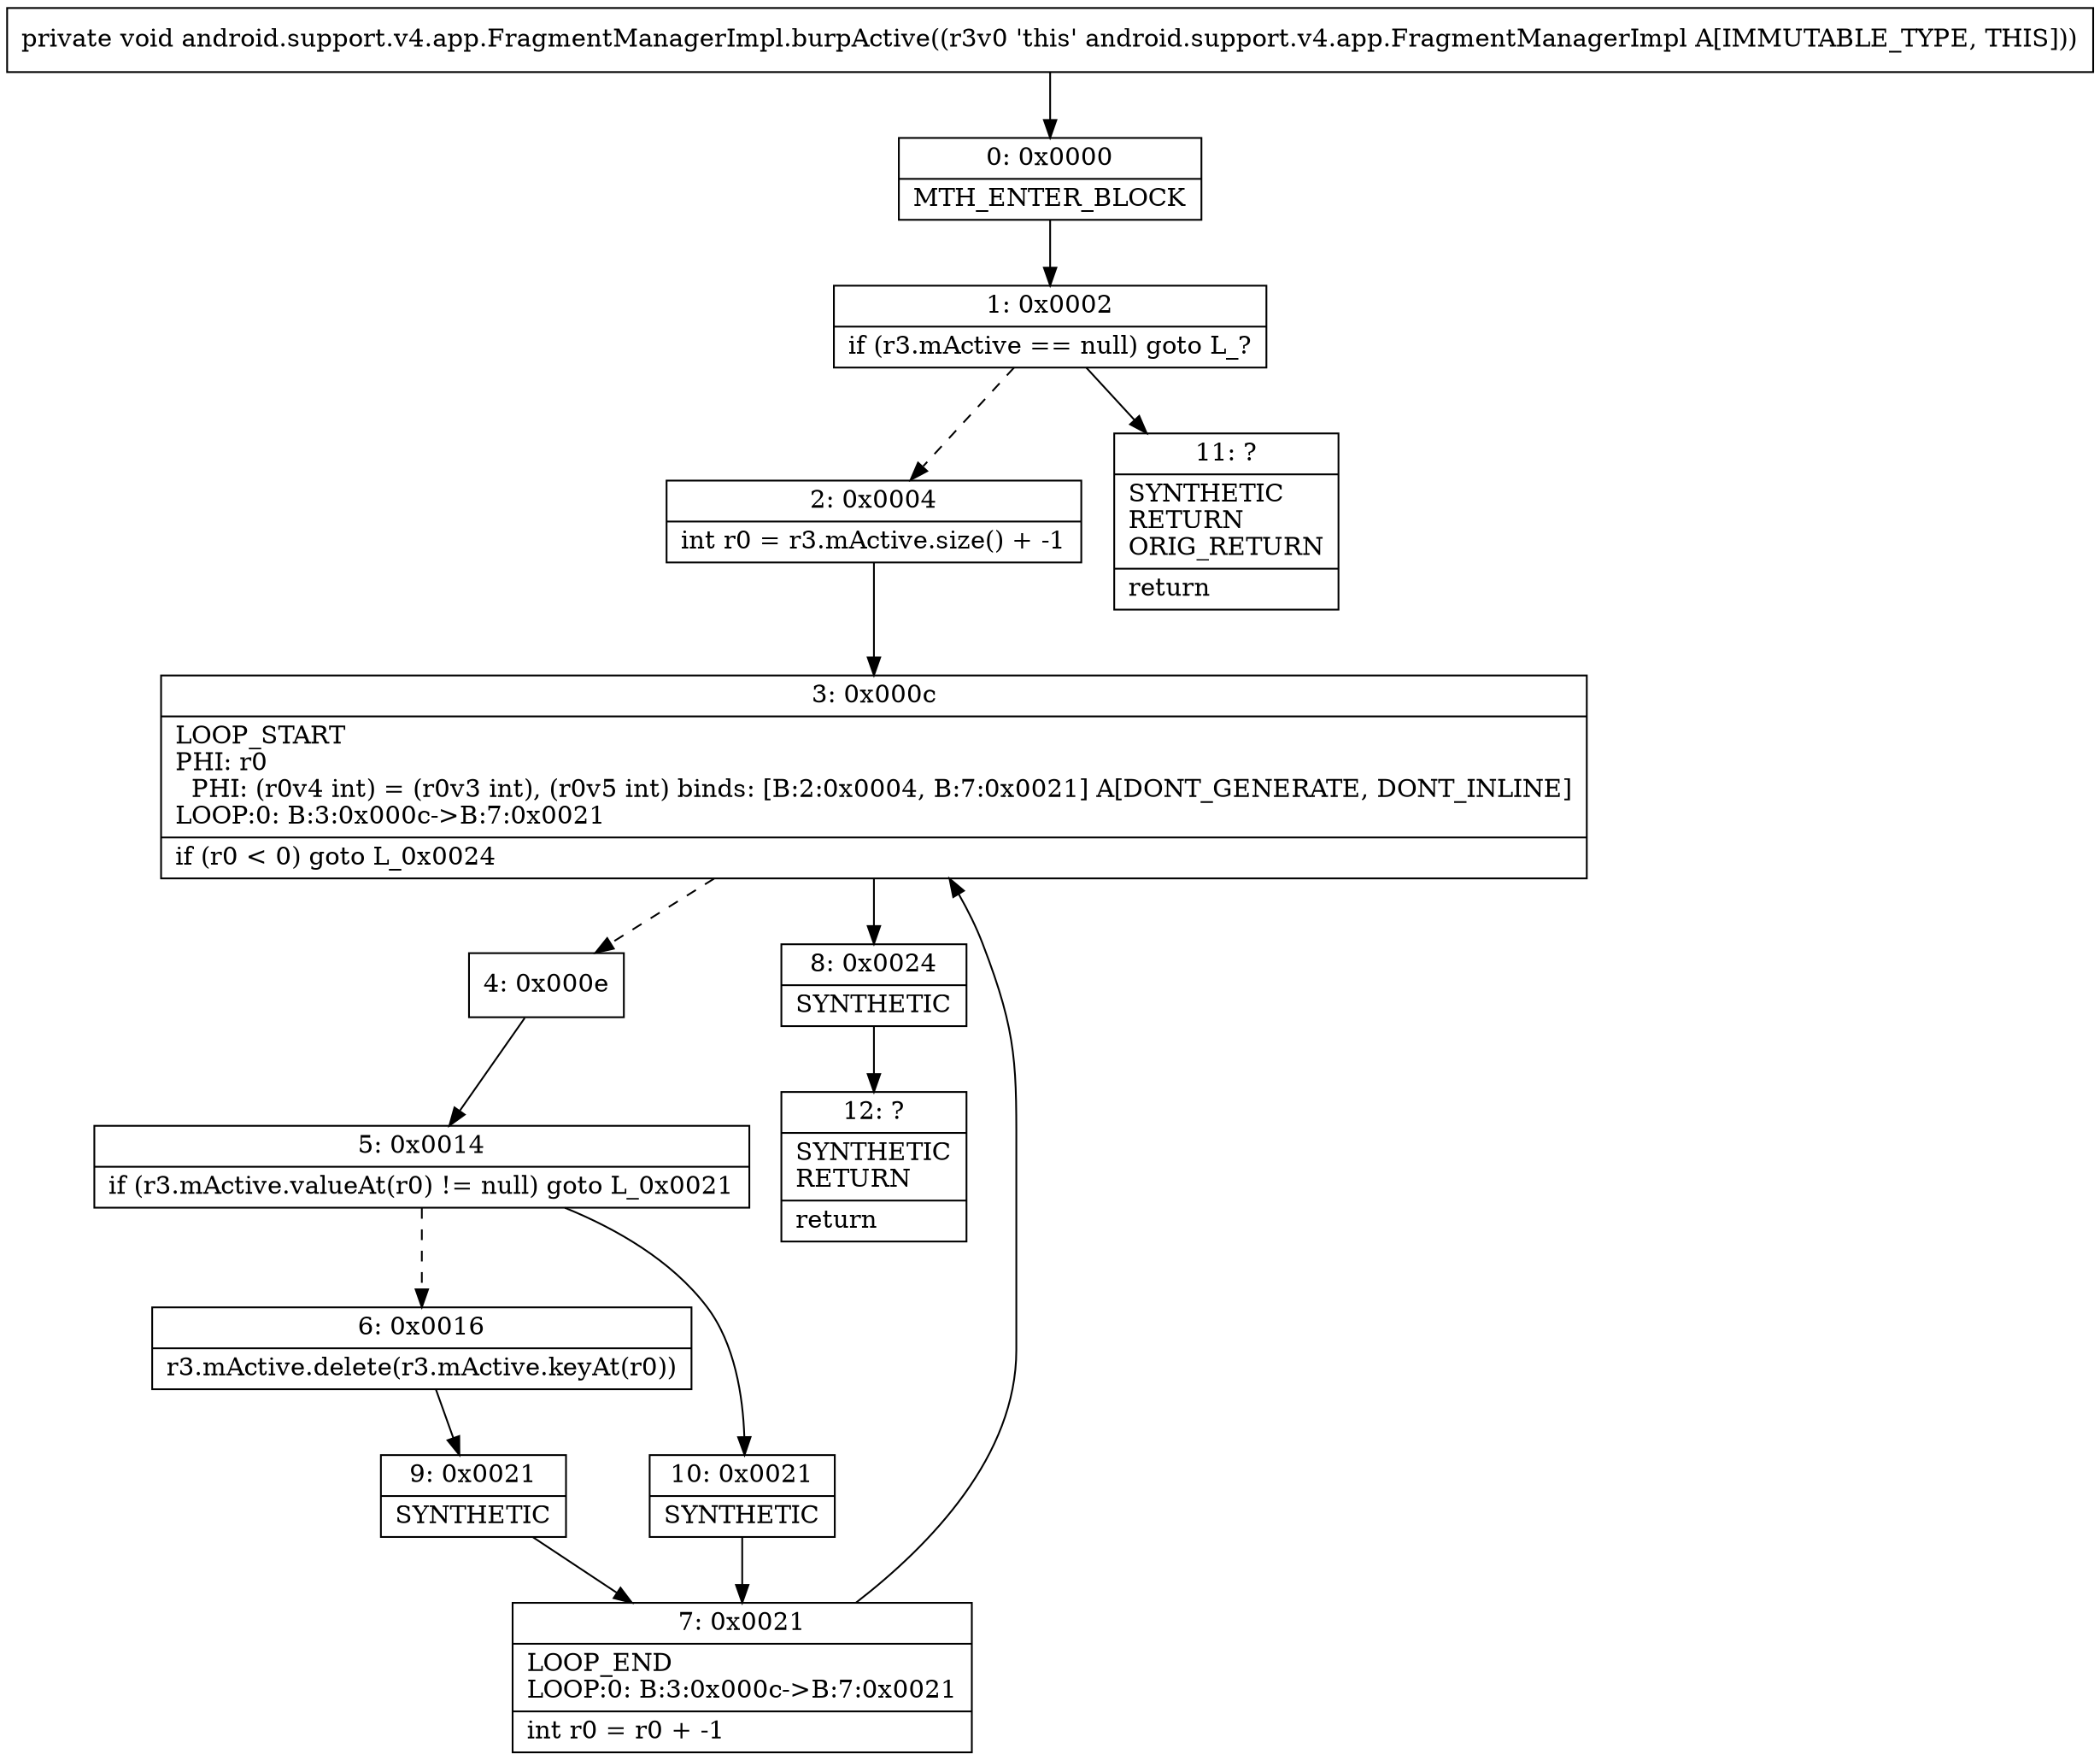 digraph "CFG forandroid.support.v4.app.FragmentManagerImpl.burpActive()V" {
Node_0 [shape=record,label="{0\:\ 0x0000|MTH_ENTER_BLOCK\l}"];
Node_1 [shape=record,label="{1\:\ 0x0002|if (r3.mActive == null) goto L_?\l}"];
Node_2 [shape=record,label="{2\:\ 0x0004|int r0 = r3.mActive.size() + \-1\l}"];
Node_3 [shape=record,label="{3\:\ 0x000c|LOOP_START\lPHI: r0 \l  PHI: (r0v4 int) = (r0v3 int), (r0v5 int) binds: [B:2:0x0004, B:7:0x0021] A[DONT_GENERATE, DONT_INLINE]\lLOOP:0: B:3:0x000c\-\>B:7:0x0021\l|if (r0 \< 0) goto L_0x0024\l}"];
Node_4 [shape=record,label="{4\:\ 0x000e}"];
Node_5 [shape=record,label="{5\:\ 0x0014|if (r3.mActive.valueAt(r0) != null) goto L_0x0021\l}"];
Node_6 [shape=record,label="{6\:\ 0x0016|r3.mActive.delete(r3.mActive.keyAt(r0))\l}"];
Node_7 [shape=record,label="{7\:\ 0x0021|LOOP_END\lLOOP:0: B:3:0x000c\-\>B:7:0x0021\l|int r0 = r0 + \-1\l}"];
Node_8 [shape=record,label="{8\:\ 0x0024|SYNTHETIC\l}"];
Node_9 [shape=record,label="{9\:\ 0x0021|SYNTHETIC\l}"];
Node_10 [shape=record,label="{10\:\ 0x0021|SYNTHETIC\l}"];
Node_11 [shape=record,label="{11\:\ ?|SYNTHETIC\lRETURN\lORIG_RETURN\l|return\l}"];
Node_12 [shape=record,label="{12\:\ ?|SYNTHETIC\lRETURN\l|return\l}"];
MethodNode[shape=record,label="{private void android.support.v4.app.FragmentManagerImpl.burpActive((r3v0 'this' android.support.v4.app.FragmentManagerImpl A[IMMUTABLE_TYPE, THIS])) }"];
MethodNode -> Node_0;
Node_0 -> Node_1;
Node_1 -> Node_2[style=dashed];
Node_1 -> Node_11;
Node_2 -> Node_3;
Node_3 -> Node_4[style=dashed];
Node_3 -> Node_8;
Node_4 -> Node_5;
Node_5 -> Node_6[style=dashed];
Node_5 -> Node_10;
Node_6 -> Node_9;
Node_7 -> Node_3;
Node_8 -> Node_12;
Node_9 -> Node_7;
Node_10 -> Node_7;
}

